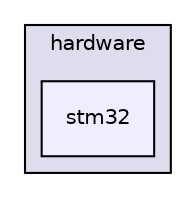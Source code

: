 digraph "/home/travis/build/tobanteAudio/taetl/taetl/experimental/hardware/stm32" {
  compound=true
  node [ fontsize="10", fontname="Helvetica"];
  edge [ labelfontsize="10", labelfontname="Helvetica"];
  subgraph clusterdir_67625e5243136b0e3d1b68569a9f16e4 {
    graph [ bgcolor="#ddddee", pencolor="black", label="hardware" fontname="Helvetica", fontsize="10", URL="dir_67625e5243136b0e3d1b68569a9f16e4.html"]
  dir_08e391880926eba21d34edd0703f53fd [shape=box, label="stm32", style="filled", fillcolor="#eeeeff", pencolor="black", URL="dir_08e391880926eba21d34edd0703f53fd.html"];
  }
}
